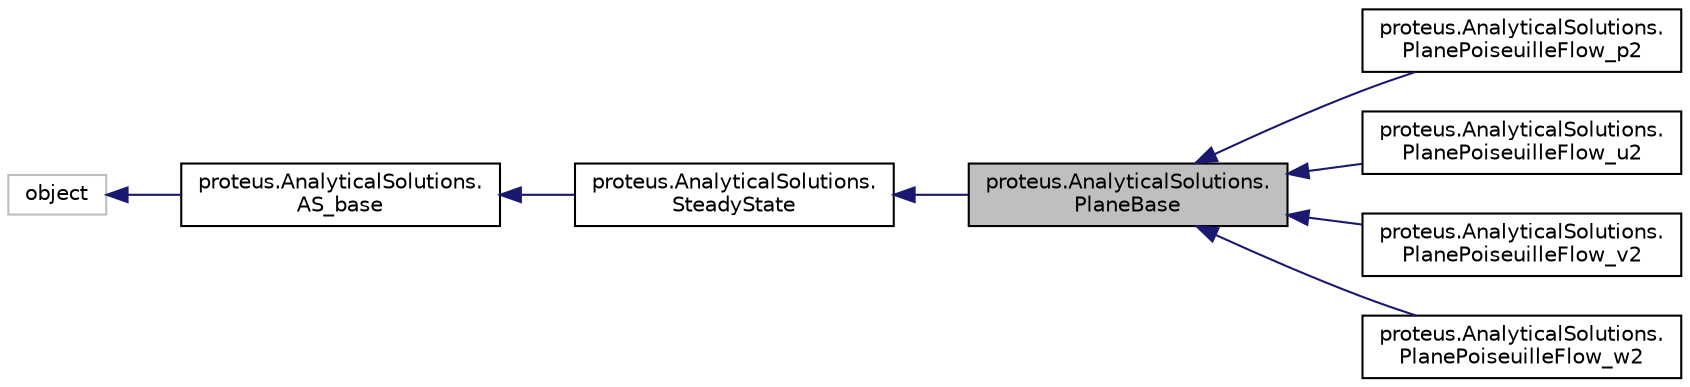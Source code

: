 digraph "proteus.AnalyticalSolutions.PlaneBase"
{
 // LATEX_PDF_SIZE
  edge [fontname="Helvetica",fontsize="10",labelfontname="Helvetica",labelfontsize="10"];
  node [fontname="Helvetica",fontsize="10",shape=record];
  rankdir="LR";
  Node1 [label="proteus.AnalyticalSolutions.\lPlaneBase",height=0.2,width=0.4,color="black", fillcolor="grey75", style="filled", fontcolor="black",tooltip=" "];
  Node2 -> Node1 [dir="back",color="midnightblue",fontsize="10",style="solid",fontname="Helvetica"];
  Node2 [label="proteus.AnalyticalSolutions.\lSteadyState",height=0.2,width=0.4,color="black", fillcolor="white", style="filled",URL="$classproteus_1_1AnalyticalSolutions_1_1SteadyState.html",tooltip=" "];
  Node3 -> Node2 [dir="back",color="midnightblue",fontsize="10",style="solid",fontname="Helvetica"];
  Node3 [label="proteus.AnalyticalSolutions.\lAS_base",height=0.2,width=0.4,color="black", fillcolor="white", style="filled",URL="$classproteus_1_1AnalyticalSolutions_1_1AS__base.html",tooltip=" "];
  Node4 -> Node3 [dir="back",color="midnightblue",fontsize="10",style="solid",fontname="Helvetica"];
  Node4 [label="object",height=0.2,width=0.4,color="grey75", fillcolor="white", style="filled",tooltip=" "];
  Node1 -> Node5 [dir="back",color="midnightblue",fontsize="10",style="solid",fontname="Helvetica"];
  Node5 [label="proteus.AnalyticalSolutions.\lPlanePoiseuilleFlow_p2",height=0.2,width=0.4,color="black", fillcolor="white", style="filled",URL="$classproteus_1_1AnalyticalSolutions_1_1PlanePoiseuilleFlow__p2.html",tooltip=" "];
  Node1 -> Node6 [dir="back",color="midnightblue",fontsize="10",style="solid",fontname="Helvetica"];
  Node6 [label="proteus.AnalyticalSolutions.\lPlanePoiseuilleFlow_u2",height=0.2,width=0.4,color="black", fillcolor="white", style="filled",URL="$classproteus_1_1AnalyticalSolutions_1_1PlanePoiseuilleFlow__u2.html",tooltip=" "];
  Node1 -> Node7 [dir="back",color="midnightblue",fontsize="10",style="solid",fontname="Helvetica"];
  Node7 [label="proteus.AnalyticalSolutions.\lPlanePoiseuilleFlow_v2",height=0.2,width=0.4,color="black", fillcolor="white", style="filled",URL="$classproteus_1_1AnalyticalSolutions_1_1PlanePoiseuilleFlow__v2.html",tooltip=" "];
  Node1 -> Node8 [dir="back",color="midnightblue",fontsize="10",style="solid",fontname="Helvetica"];
  Node8 [label="proteus.AnalyticalSolutions.\lPlanePoiseuilleFlow_w2",height=0.2,width=0.4,color="black", fillcolor="white", style="filled",URL="$classproteus_1_1AnalyticalSolutions_1_1PlanePoiseuilleFlow__w2.html",tooltip=" "];
}
